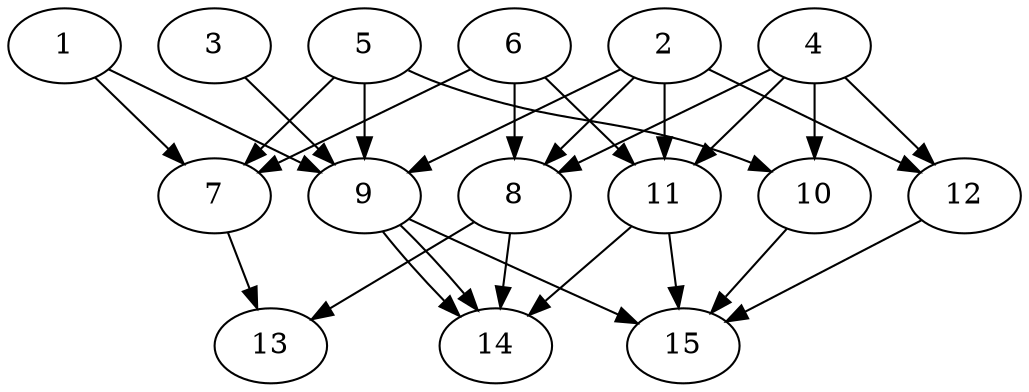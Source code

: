 // DAG automatically generated by daggen at Thu Oct  3 13:59:26 2019
// ./daggen --dot -n 15 --ccr 0.5 --fat 0.7 --regular 0.9 --density 0.7 --mindata 5242880 --maxdata 52428800 
digraph G {
  1 [size="55576576", alpha="0.18", expect_size="27788288"] 
  1 -> 7 [size ="27788288"]
  1 -> 9 [size ="27788288"]
  2 [size="52871168", alpha="0.20", expect_size="26435584"] 
  2 -> 8 [size ="26435584"]
  2 -> 9 [size ="26435584"]
  2 -> 11 [size ="26435584"]
  2 -> 12 [size ="26435584"]
  3 [size="17901568", alpha="0.13", expect_size="8950784"] 
  3 -> 9 [size ="8950784"]
  4 [size="61782016", alpha="0.13", expect_size="30891008"] 
  4 -> 8 [size ="30891008"]
  4 -> 10 [size ="30891008"]
  4 -> 11 [size ="30891008"]
  4 -> 12 [size ="30891008"]
  5 [size="87554048", alpha="0.16", expect_size="43777024"] 
  5 -> 7 [size ="43777024"]
  5 -> 9 [size ="43777024"]
  5 -> 10 [size ="43777024"]
  6 [size="82028544", alpha="0.15", expect_size="41014272"] 
  6 -> 7 [size ="41014272"]
  6 -> 8 [size ="41014272"]
  6 -> 11 [size ="41014272"]
  7 [size="67016704", alpha="0.09", expect_size="33508352"] 
  7 -> 13 [size ="33508352"]
  8 [size="62064640", alpha="0.04", expect_size="31032320"] 
  8 -> 13 [size ="31032320"]
  8 -> 14 [size ="31032320"]
  9 [size="34242560", alpha="0.13", expect_size="17121280"] 
  9 -> 14 [size ="17121280"]
  9 -> 14 [size ="17121280"]
  9 -> 15 [size ="17121280"]
  10 [size="91502592", alpha="0.08", expect_size="45751296"] 
  10 -> 15 [size ="45751296"]
  11 [size="28164096", alpha="0.10", expect_size="14082048"] 
  11 -> 14 [size ="14082048"]
  11 -> 15 [size ="14082048"]
  12 [size="19904512", alpha="0.07", expect_size="9952256"] 
  12 -> 15 [size ="9952256"]
  13 [size="17903616", alpha="0.07", expect_size="8951808"] 
  14 [size="81399808", alpha="0.13", expect_size="40699904"] 
  15 [size="46788608", alpha="0.03", expect_size="23394304"] 
}
